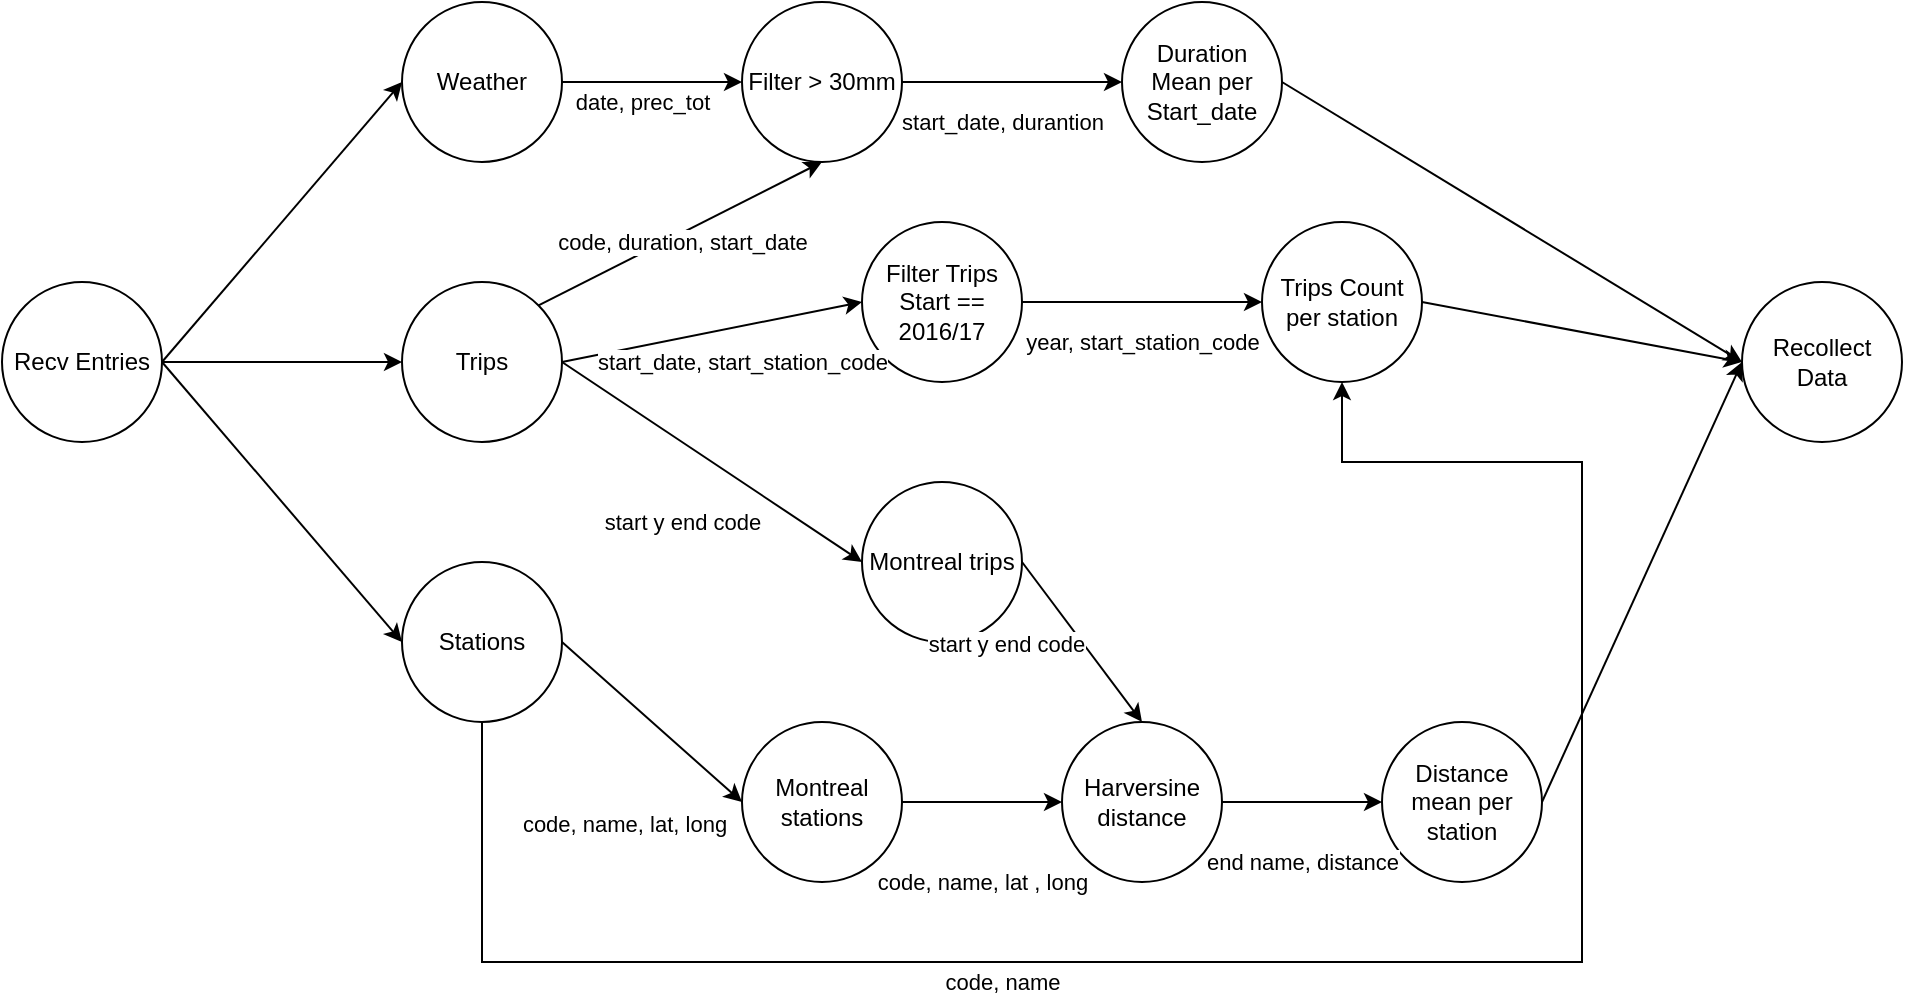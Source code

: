 <mxfile version="20.5.1" type="device"><diagram name="Page-1" id="2OBobzWFzYapnMIY2dr8"><mxGraphModel dx="1588" dy="855" grid="1" gridSize="10" guides="1" tooltips="1" connect="1" arrows="1" fold="1" page="1" pageScale="1" pageWidth="850" pageHeight="1100" math="0" shadow="0"><root><mxCell id="0"/><mxCell id="1" parent="0"/><mxCell id="bEMu4128c76aOE_HI33J-33" value="Recv Entries" style="ellipse;whiteSpace=wrap;html=1;aspect=fixed;" parent="1" vertex="1"><mxGeometry x="30" y="200" width="80" height="80" as="geometry"/></mxCell><mxCell id="bEMu4128c76aOE_HI33J-34" value="Weather" style="ellipse;whiteSpace=wrap;html=1;aspect=fixed;" parent="1" vertex="1"><mxGeometry x="230" y="60" width="80" height="80" as="geometry"/></mxCell><mxCell id="w1IcrP1NhvGAU5gfg0Rh-1" value="Trips" style="ellipse;whiteSpace=wrap;html=1;aspect=fixed;" parent="1" vertex="1"><mxGeometry x="230" y="200" width="80" height="80" as="geometry"/></mxCell><mxCell id="w1IcrP1NhvGAU5gfg0Rh-2" value="Stations" style="ellipse;whiteSpace=wrap;html=1;aspect=fixed;" parent="1" vertex="1"><mxGeometry x="230" y="340" width="80" height="80" as="geometry"/></mxCell><mxCell id="w1IcrP1NhvGAU5gfg0Rh-3" value="Filter &amp;gt; 30mm" style="ellipse;whiteSpace=wrap;html=1;aspect=fixed;" parent="1" vertex="1"><mxGeometry x="400" y="60" width="80" height="80" as="geometry"/></mxCell><mxCell id="w1IcrP1NhvGAU5gfg0Rh-4" value="Montreal stations" style="ellipse;whiteSpace=wrap;html=1;aspect=fixed;" parent="1" vertex="1"><mxGeometry x="400" y="420" width="80" height="80" as="geometry"/></mxCell><mxCell id="w1IcrP1NhvGAU5gfg0Rh-5" value="" style="endArrow=classic;html=1;rounded=0;exitX=1;exitY=0.5;exitDx=0;exitDy=0;entryX=0;entryY=0.5;entryDx=0;entryDy=0;" parent="1" source="bEMu4128c76aOE_HI33J-33" target="bEMu4128c76aOE_HI33J-34" edge="1"><mxGeometry width="50" height="50" relative="1" as="geometry"><mxPoint x="880" y="180" as="sourcePoint"/><mxPoint x="930" y="130" as="targetPoint"/></mxGeometry></mxCell><mxCell id="w1IcrP1NhvGAU5gfg0Rh-6" value="" style="endArrow=classic;html=1;rounded=0;exitX=1;exitY=0.5;exitDx=0;exitDy=0;entryX=0;entryY=0.5;entryDx=0;entryDy=0;" parent="1" source="bEMu4128c76aOE_HI33J-34" target="w1IcrP1NhvGAU5gfg0Rh-3" edge="1"><mxGeometry width="50" height="50" relative="1" as="geometry"><mxPoint x="880" y="180" as="sourcePoint"/><mxPoint x="930" y="130" as="targetPoint"/></mxGeometry></mxCell><mxCell id="w1IcrP1NhvGAU5gfg0Rh-28" value="date, prec_tot" style="edgeLabel;html=1;align=center;verticalAlign=middle;resizable=0;points=[];" parent="w1IcrP1NhvGAU5gfg0Rh-6" vertex="1" connectable="0"><mxGeometry x="-0.378" relative="1" as="geometry"><mxPoint x="12" y="10" as="offset"/></mxGeometry></mxCell><mxCell id="w1IcrP1NhvGAU5gfg0Rh-8" value="" style="endArrow=classic;html=1;rounded=0;exitX=1;exitY=0.5;exitDx=0;exitDy=0;entryX=0;entryY=0.5;entryDx=0;entryDy=0;" parent="1" source="bEMu4128c76aOE_HI33J-33" target="w1IcrP1NhvGAU5gfg0Rh-2" edge="1"><mxGeometry width="50" height="50" relative="1" as="geometry"><mxPoint x="320" y="250" as="sourcePoint"/><mxPoint x="410" y="390" as="targetPoint"/></mxGeometry></mxCell><mxCell id="w1IcrP1NhvGAU5gfg0Rh-9" value="" style="endArrow=classic;html=1;rounded=0;exitX=1;exitY=0.5;exitDx=0;exitDy=0;entryX=0;entryY=0.5;entryDx=0;entryDy=0;" parent="1" source="bEMu4128c76aOE_HI33J-33" target="w1IcrP1NhvGAU5gfg0Rh-1" edge="1"><mxGeometry width="50" height="50" relative="1" as="geometry"><mxPoint x="120" y="250" as="sourcePoint"/><mxPoint x="240" y="390" as="targetPoint"/></mxGeometry></mxCell><mxCell id="w1IcrP1NhvGAU5gfg0Rh-10" value="" style="endArrow=classic;html=1;rounded=0;exitX=1;exitY=0.5;exitDx=0;exitDy=0;entryX=0;entryY=0.5;entryDx=0;entryDy=0;" parent="1" source="w1IcrP1NhvGAU5gfg0Rh-2" target="w1IcrP1NhvGAU5gfg0Rh-4" edge="1"><mxGeometry width="50" height="50" relative="1" as="geometry"><mxPoint x="320" y="110" as="sourcePoint"/><mxPoint x="410" y="110" as="targetPoint"/></mxGeometry></mxCell><mxCell id="w1IcrP1NhvGAU5gfg0Rh-20" value="code, name, lat, long" style="edgeLabel;html=1;align=center;verticalAlign=middle;resizable=0;points=[];" parent="w1IcrP1NhvGAU5gfg0Rh-10" vertex="1" connectable="0"><mxGeometry x="0.269" y="-2" relative="1" as="geometry"><mxPoint x="-25" y="38" as="offset"/></mxGeometry></mxCell><mxCell id="w1IcrP1NhvGAU5gfg0Rh-11" value="Montreal trips" style="ellipse;whiteSpace=wrap;html=1;aspect=fixed;" parent="1" vertex="1"><mxGeometry x="460" y="300" width="80" height="80" as="geometry"/></mxCell><mxCell id="w1IcrP1NhvGAU5gfg0Rh-12" value="Harversine distance" style="ellipse;whiteSpace=wrap;html=1;aspect=fixed;" parent="1" vertex="1"><mxGeometry x="560" y="420" width="80" height="80" as="geometry"/></mxCell><mxCell id="w1IcrP1NhvGAU5gfg0Rh-13" value="" style="endArrow=classic;html=1;rounded=0;exitX=1;exitY=0.5;exitDx=0;exitDy=0;entryX=0;entryY=0.5;entryDx=0;entryDy=0;" parent="1" target="w1IcrP1NhvGAU5gfg0Rh-11" edge="1"><mxGeometry width="50" height="50" relative="1" as="geometry"><mxPoint x="310" y="240" as="sourcePoint"/><mxPoint x="400" y="310" as="targetPoint"/></mxGeometry></mxCell><mxCell id="w1IcrP1NhvGAU5gfg0Rh-22" value="start y end code" style="edgeLabel;html=1;align=center;verticalAlign=middle;resizable=0;points=[];" parent="w1IcrP1NhvGAU5gfg0Rh-13" vertex="1" connectable="0"><mxGeometry x="0.361" relative="1" as="geometry"><mxPoint x="-42" y="12" as="offset"/></mxGeometry></mxCell><mxCell id="w1IcrP1NhvGAU5gfg0Rh-14" value="" style="endArrow=classic;html=1;rounded=0;exitX=1;exitY=0.5;exitDx=0;exitDy=0;entryX=0.5;entryY=0;entryDx=0;entryDy=0;" parent="1" source="w1IcrP1NhvGAU5gfg0Rh-11" target="w1IcrP1NhvGAU5gfg0Rh-12" edge="1"><mxGeometry width="50" height="50" relative="1" as="geometry"><mxPoint x="320" y="250" as="sourcePoint"/><mxPoint x="410" y="320" as="targetPoint"/></mxGeometry></mxCell><mxCell id="w1IcrP1NhvGAU5gfg0Rh-23" value="start y end code" style="edgeLabel;html=1;align=center;verticalAlign=middle;resizable=0;points=[];" parent="w1IcrP1NhvGAU5gfg0Rh-14" vertex="1" connectable="0"><mxGeometry x="-0.163" y="-1" relative="1" as="geometry"><mxPoint x="-33" y="7" as="offset"/></mxGeometry></mxCell><mxCell id="w1IcrP1NhvGAU5gfg0Rh-15" value="Distance mean per station" style="ellipse;whiteSpace=wrap;html=1;aspect=fixed;" parent="1" vertex="1"><mxGeometry x="720" y="420" width="80" height="80" as="geometry"/></mxCell><mxCell id="w1IcrP1NhvGAU5gfg0Rh-16" value="" style="endArrow=classic;html=1;rounded=0;exitX=1;exitY=0.5;exitDx=0;exitDy=0;entryX=0;entryY=0.5;entryDx=0;entryDy=0;" parent="1" source="w1IcrP1NhvGAU5gfg0Rh-4" target="w1IcrP1NhvGAU5gfg0Rh-12" edge="1"><mxGeometry width="50" height="50" relative="1" as="geometry"><mxPoint x="820" y="170" as="sourcePoint"/><mxPoint x="870" y="120" as="targetPoint"/></mxGeometry></mxCell><mxCell id="w1IcrP1NhvGAU5gfg0Rh-21" value="code, name, lat , long" style="edgeLabel;html=1;align=center;verticalAlign=middle;resizable=0;points=[];" parent="w1IcrP1NhvGAU5gfg0Rh-16" vertex="1" connectable="0"><mxGeometry x="-0.6" y="-2" relative="1" as="geometry"><mxPoint x="24" y="38" as="offset"/></mxGeometry></mxCell><mxCell id="w1IcrP1NhvGAU5gfg0Rh-17" value="" style="endArrow=classic;html=1;rounded=0;exitX=1;exitY=0.5;exitDx=0;exitDy=0;entryX=0;entryY=0.5;entryDx=0;entryDy=0;" parent="1" source="w1IcrP1NhvGAU5gfg0Rh-12" target="w1IcrP1NhvGAU5gfg0Rh-15" edge="1"><mxGeometry width="50" height="50" relative="1" as="geometry"><mxPoint x="490" y="320" as="sourcePoint"/><mxPoint x="560" y="380" as="targetPoint"/></mxGeometry></mxCell><mxCell id="w1IcrP1NhvGAU5gfg0Rh-24" value="end name, distance" style="edgeLabel;html=1;align=center;verticalAlign=middle;resizable=0;points=[];" parent="w1IcrP1NhvGAU5gfg0Rh-17" vertex="1" connectable="0"><mxGeometry x="-0.275" y="-2" relative="1" as="geometry"><mxPoint x="11" y="28" as="offset"/></mxGeometry></mxCell><mxCell id="w1IcrP1NhvGAU5gfg0Rh-25" value="" style="endArrow=classic;html=1;rounded=0;entryX=0.5;entryY=1;entryDx=0;entryDy=0;exitX=1;exitY=0;exitDx=0;exitDy=0;" parent="1" source="w1IcrP1NhvGAU5gfg0Rh-1" target="w1IcrP1NhvGAU5gfg0Rh-3" edge="1"><mxGeometry width="50" height="50" relative="1" as="geometry"><mxPoint x="970" y="170" as="sourcePoint"/><mxPoint x="1020" y="120" as="targetPoint"/></mxGeometry></mxCell><mxCell id="w1IcrP1NhvGAU5gfg0Rh-30" value="code, duration, start_date" style="edgeLabel;html=1;align=center;verticalAlign=middle;resizable=0;points=[];" parent="w1IcrP1NhvGAU5gfg0Rh-25" vertex="1" connectable="0"><mxGeometry x="-0.481" relative="1" as="geometry"><mxPoint x="35" y="-13" as="offset"/></mxGeometry></mxCell><mxCell id="w1IcrP1NhvGAU5gfg0Rh-26" value="" style="endArrow=classic;html=1;rounded=0;exitX=1;exitY=0.5;exitDx=0;exitDy=0;" parent="1" source="w1IcrP1NhvGAU5gfg0Rh-3" edge="1"><mxGeometry width="50" height="50" relative="1" as="geometry"><mxPoint x="970" y="170" as="sourcePoint"/><mxPoint x="590" y="100" as="targetPoint"/></mxGeometry></mxCell><mxCell id="w1IcrP1NhvGAU5gfg0Rh-29" value="start_date, durantion" style="edgeLabel;html=1;align=center;verticalAlign=middle;resizable=0;points=[];" parent="w1IcrP1NhvGAU5gfg0Rh-26" vertex="1" connectable="0"><mxGeometry x="-0.436" relative="1" as="geometry"><mxPoint x="19" y="20" as="offset"/></mxGeometry></mxCell><mxCell id="w1IcrP1NhvGAU5gfg0Rh-27" value="Duration Mean per Start_date" style="ellipse;whiteSpace=wrap;html=1;aspect=fixed;" parent="1" vertex="1"><mxGeometry x="590" y="60" width="80" height="80" as="geometry"/></mxCell><mxCell id="w1IcrP1NhvGAU5gfg0Rh-31" value="Recollect Data" style="ellipse;whiteSpace=wrap;html=1;aspect=fixed;" parent="1" vertex="1"><mxGeometry x="900" y="200" width="80" height="80" as="geometry"/></mxCell><mxCell id="w1IcrP1NhvGAU5gfg0Rh-32" value="Filter Trips Start == 2016/17" style="ellipse;whiteSpace=wrap;html=1;aspect=fixed;" parent="1" vertex="1"><mxGeometry x="460" y="170" width="80" height="80" as="geometry"/></mxCell><mxCell id="w1IcrP1NhvGAU5gfg0Rh-33" value="" style="endArrow=classic;html=1;rounded=0;exitX=1;exitY=0.5;exitDx=0;exitDy=0;entryX=0;entryY=0.5;entryDx=0;entryDy=0;" parent="1" source="w1IcrP1NhvGAU5gfg0Rh-1" target="w1IcrP1NhvGAU5gfg0Rh-32" edge="1"><mxGeometry width="50" height="50" relative="1" as="geometry"><mxPoint x="810" y="340" as="sourcePoint"/><mxPoint x="860" y="290" as="targetPoint"/></mxGeometry></mxCell><mxCell id="w1IcrP1NhvGAU5gfg0Rh-35" value="start_date, start_station_code" style="edgeLabel;html=1;align=center;verticalAlign=middle;resizable=0;points=[];" parent="w1IcrP1NhvGAU5gfg0Rh-33" vertex="1" connectable="0"><mxGeometry x="-0.187" relative="1" as="geometry"><mxPoint x="29" y="12" as="offset"/></mxGeometry></mxCell><mxCell id="w1IcrP1NhvGAU5gfg0Rh-34" value="Trips Count per station" style="ellipse;whiteSpace=wrap;html=1;aspect=fixed;" parent="1" vertex="1"><mxGeometry x="660" y="170" width="80" height="80" as="geometry"/></mxCell><mxCell id="w1IcrP1NhvGAU5gfg0Rh-37" value="" style="endArrow=classic;html=1;rounded=0;exitX=0.5;exitY=1;exitDx=0;exitDy=0;entryX=0.5;entryY=1;entryDx=0;entryDy=0;edgeStyle=orthogonalEdgeStyle;" parent="1" source="w1IcrP1NhvGAU5gfg0Rh-2" target="w1IcrP1NhvGAU5gfg0Rh-34" edge="1"><mxGeometry width="50" height="50" relative="1" as="geometry"><mxPoint x="810" y="330" as="sourcePoint"/><mxPoint x="860" y="280" as="targetPoint"/><Array as="points"><mxPoint x="270" y="540"/><mxPoint x="820" y="540"/><mxPoint x="820" y="290"/><mxPoint x="700" y="290"/></Array></mxGeometry></mxCell><mxCell id="w1IcrP1NhvGAU5gfg0Rh-39" value="code, name" style="edgeLabel;html=1;align=center;verticalAlign=middle;resizable=0;points=[];" parent="w1IcrP1NhvGAU5gfg0Rh-37" vertex="1" connectable="0"><mxGeometry x="-0.304" y="-4" relative="1" as="geometry"><mxPoint x="4" y="6" as="offset"/></mxGeometry></mxCell><mxCell id="w1IcrP1NhvGAU5gfg0Rh-40" value="" style="endArrow=classic;html=1;rounded=0;exitX=1;exitY=0.5;exitDx=0;exitDy=0;entryX=0;entryY=0.5;entryDx=0;entryDy=0;" parent="1" source="w1IcrP1NhvGAU5gfg0Rh-32" target="w1IcrP1NhvGAU5gfg0Rh-34" edge="1"><mxGeometry width="50" height="50" relative="1" as="geometry"><mxPoint x="690" y="340" as="sourcePoint"/><mxPoint x="740" y="290" as="targetPoint"/></mxGeometry></mxCell><mxCell id="w1IcrP1NhvGAU5gfg0Rh-41" value="year, start_station_code" style="edgeLabel;html=1;align=center;verticalAlign=middle;resizable=0;points=[];" parent="w1IcrP1NhvGAU5gfg0Rh-40" vertex="1" connectable="0"><mxGeometry x="-0.317" y="-3" relative="1" as="geometry"><mxPoint x="19" y="17" as="offset"/></mxGeometry></mxCell><mxCell id="w1IcrP1NhvGAU5gfg0Rh-42" value="" style="endArrow=classic;html=1;rounded=0;entryX=0;entryY=0.5;entryDx=0;entryDy=0;exitX=1;exitY=0.5;exitDx=0;exitDy=0;" parent="1" source="w1IcrP1NhvGAU5gfg0Rh-34" target="w1IcrP1NhvGAU5gfg0Rh-31" edge="1"><mxGeometry width="50" height="50" relative="1" as="geometry"><mxPoint x="690" y="340" as="sourcePoint"/><mxPoint x="740" y="290" as="targetPoint"/></mxGeometry></mxCell><mxCell id="w1IcrP1NhvGAU5gfg0Rh-43" value="" style="endArrow=classic;html=1;rounded=0;entryX=0;entryY=0.5;entryDx=0;entryDy=0;exitX=1;exitY=0.5;exitDx=0;exitDy=0;" parent="1" source="w1IcrP1NhvGAU5gfg0Rh-27" target="w1IcrP1NhvGAU5gfg0Rh-31" edge="1"><mxGeometry width="50" height="50" relative="1" as="geometry"><mxPoint x="750" y="220" as="sourcePoint"/><mxPoint x="910" y="250" as="targetPoint"/></mxGeometry></mxCell><mxCell id="w1IcrP1NhvGAU5gfg0Rh-44" value="" style="endArrow=classic;html=1;rounded=0;entryX=0;entryY=0.5;entryDx=0;entryDy=0;exitX=1;exitY=0.5;exitDx=0;exitDy=0;" parent="1" source="w1IcrP1NhvGAU5gfg0Rh-15" target="w1IcrP1NhvGAU5gfg0Rh-31" edge="1"><mxGeometry width="50" height="50" relative="1" as="geometry"><mxPoint x="680" y="110" as="sourcePoint"/><mxPoint x="910" y="250" as="targetPoint"/></mxGeometry></mxCell></root></mxGraphModel></diagram></mxfile>